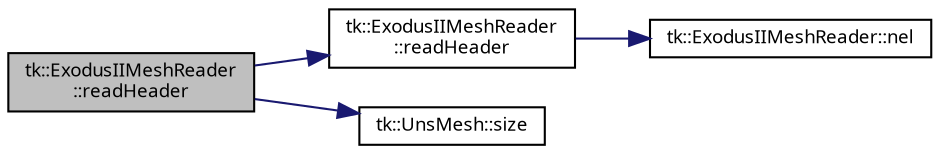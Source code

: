 digraph "tk::ExodusIIMeshReader::readHeader"
{
 // INTERACTIVE_SVG=YES
  bgcolor="transparent";
  edge [fontname="sans-serif",fontsize="9",labelfontname="sans-serif",labelfontsize="9"];
  node [fontname="sans-serif",fontsize="9",shape=record];
  rankdir="LR";
  Node1 [label="tk::ExodusIIMeshReader\l::readHeader",height=0.2,width=0.4,color="black", fillcolor="grey75", style="filled", fontcolor="black"];
  Node1 -> Node2 [color="midnightblue",fontsize="9",style="solid",fontname="sans-serif"];
  Node2 [label="tk::ExodusIIMeshReader\l::readHeader",height=0.2,width=0.4,color="black",URL="$classtk_1_1_exodus_i_i_mesh_reader.html#a420fb01018122df1c9ffd74f042ec7e4",tooltip="Read ExodusII header without setting mesh size. "];
  Node2 -> Node3 [color="midnightblue",fontsize="9",style="solid",fontname="sans-serif"];
  Node3 [label="tk::ExodusIIMeshReader::nel",height=0.2,width=0.4,color="black",URL="$classtk_1_1_exodus_i_i_mesh_reader.html#a0f99c21fb38514768b1032e9bea1db5b",tooltip="Return number of elements in a mesh block in the ExodusII file. "];
  Node1 -> Node4 [color="midnightblue",fontsize="9",style="solid",fontname="sans-serif"];
  Node4 [label="tk::UnsMesh::size",height=0.2,width=0.4,color="black",URL="$classtk_1_1_uns_mesh.html#aa271a359fbefbf064b0df8fdfed43f6e"];
}
